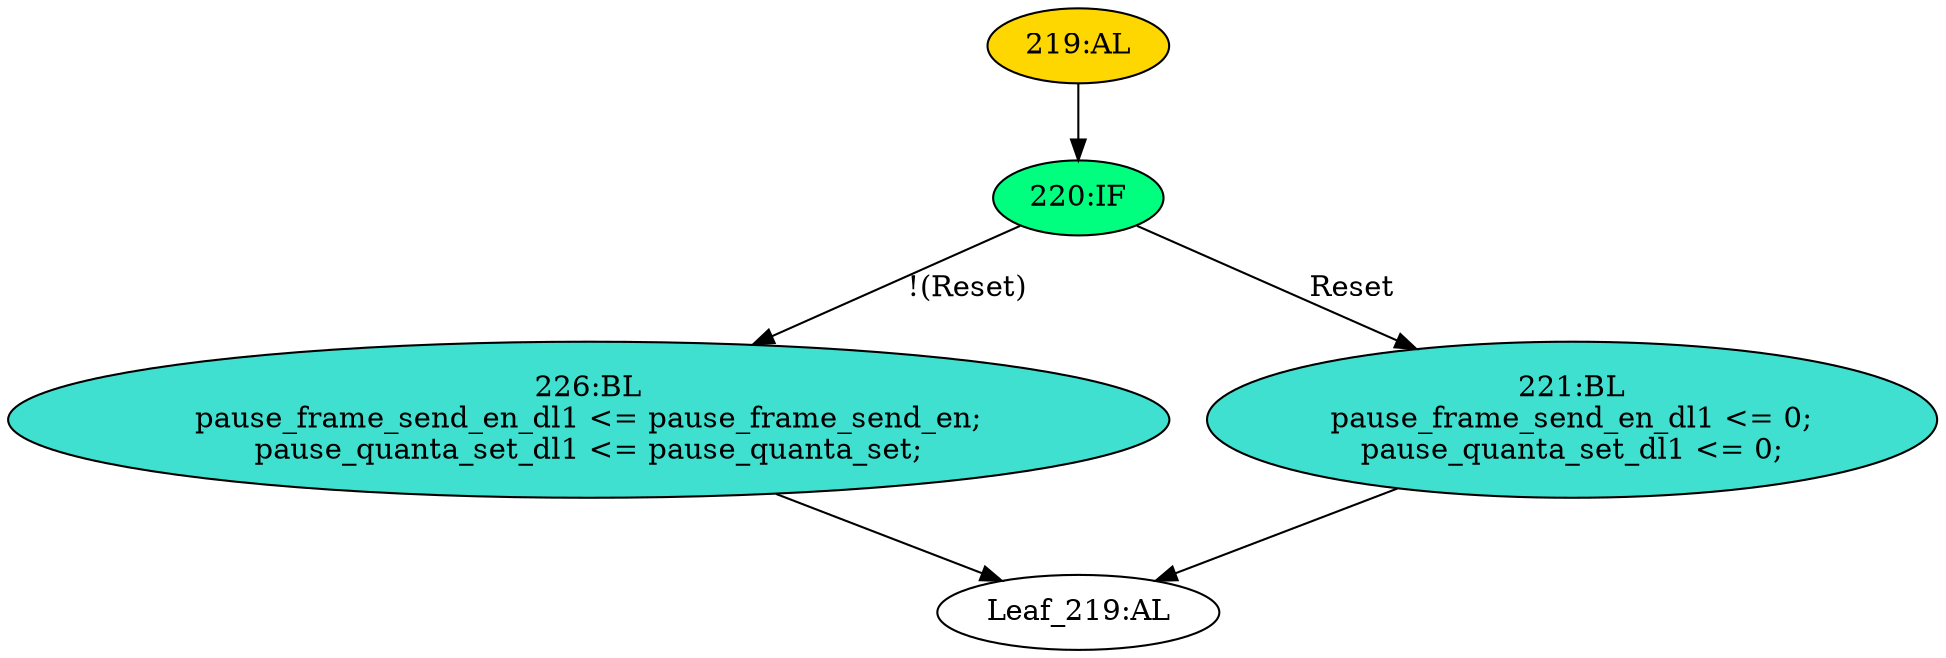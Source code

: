 strict digraph "" {
	node [label="\N"];
	"226:BL"	 [ast="<pyverilog.vparser.ast.Block object at 0x7f104a56ced0>",
		fillcolor=turquoise,
		label="226:BL
pause_frame_send_en_dl1 <= pause_frame_send_en;
pause_quanta_set_dl1 <= pause_quanta_set;",
		statements="[<pyverilog.vparser.ast.NonblockingSubstitution object at 0x7f104a56ca50>, <pyverilog.vparser.ast.NonblockingSubstitution object \
at 0x7f104a56cd10>]",
		style=filled,
		typ=Block];
	"Leaf_219:AL"	 [def_var="['pause_quanta_set_dl1', 'pause_frame_send_en_dl1']",
		label="Leaf_219:AL"];
	"226:BL" -> "Leaf_219:AL"	 [cond="[]",
		lineno=None];
	"220:IF"	 [ast="<pyverilog.vparser.ast.IfStatement object at 0x7f10298c4a90>",
		fillcolor=springgreen,
		label="220:IF",
		statements="[]",
		style=filled,
		typ=IfStatement];
	"220:IF" -> "226:BL"	 [cond="['Reset']",
		label="!(Reset)",
		lineno=220];
	"221:BL"	 [ast="<pyverilog.vparser.ast.Block object at 0x7f104a56cf90>",
		fillcolor=turquoise,
		label="221:BL
pause_frame_send_en_dl1 <= 0;
pause_quanta_set_dl1 <= 0;",
		statements="[<pyverilog.vparser.ast.NonblockingSubstitution object at 0x7f104a56cfd0>, <pyverilog.vparser.ast.NonblockingSubstitution object \
at 0x7f104a572190>]",
		style=filled,
		typ=Block];
	"220:IF" -> "221:BL"	 [cond="['Reset']",
		label=Reset,
		lineno=220];
	"219:AL"	 [ast="<pyverilog.vparser.ast.Always object at 0x7f104a572350>",
		clk_sens=True,
		fillcolor=gold,
		label="219:AL",
		sens="['Clk', 'Reset']",
		statements="[]",
		style=filled,
		typ=Always,
		use_var="['Reset', 'pause_quanta_set', 'pause_frame_send_en']"];
	"219:AL" -> "220:IF"	 [cond="[]",
		lineno=None];
	"221:BL" -> "Leaf_219:AL"	 [cond="[]",
		lineno=None];
}
